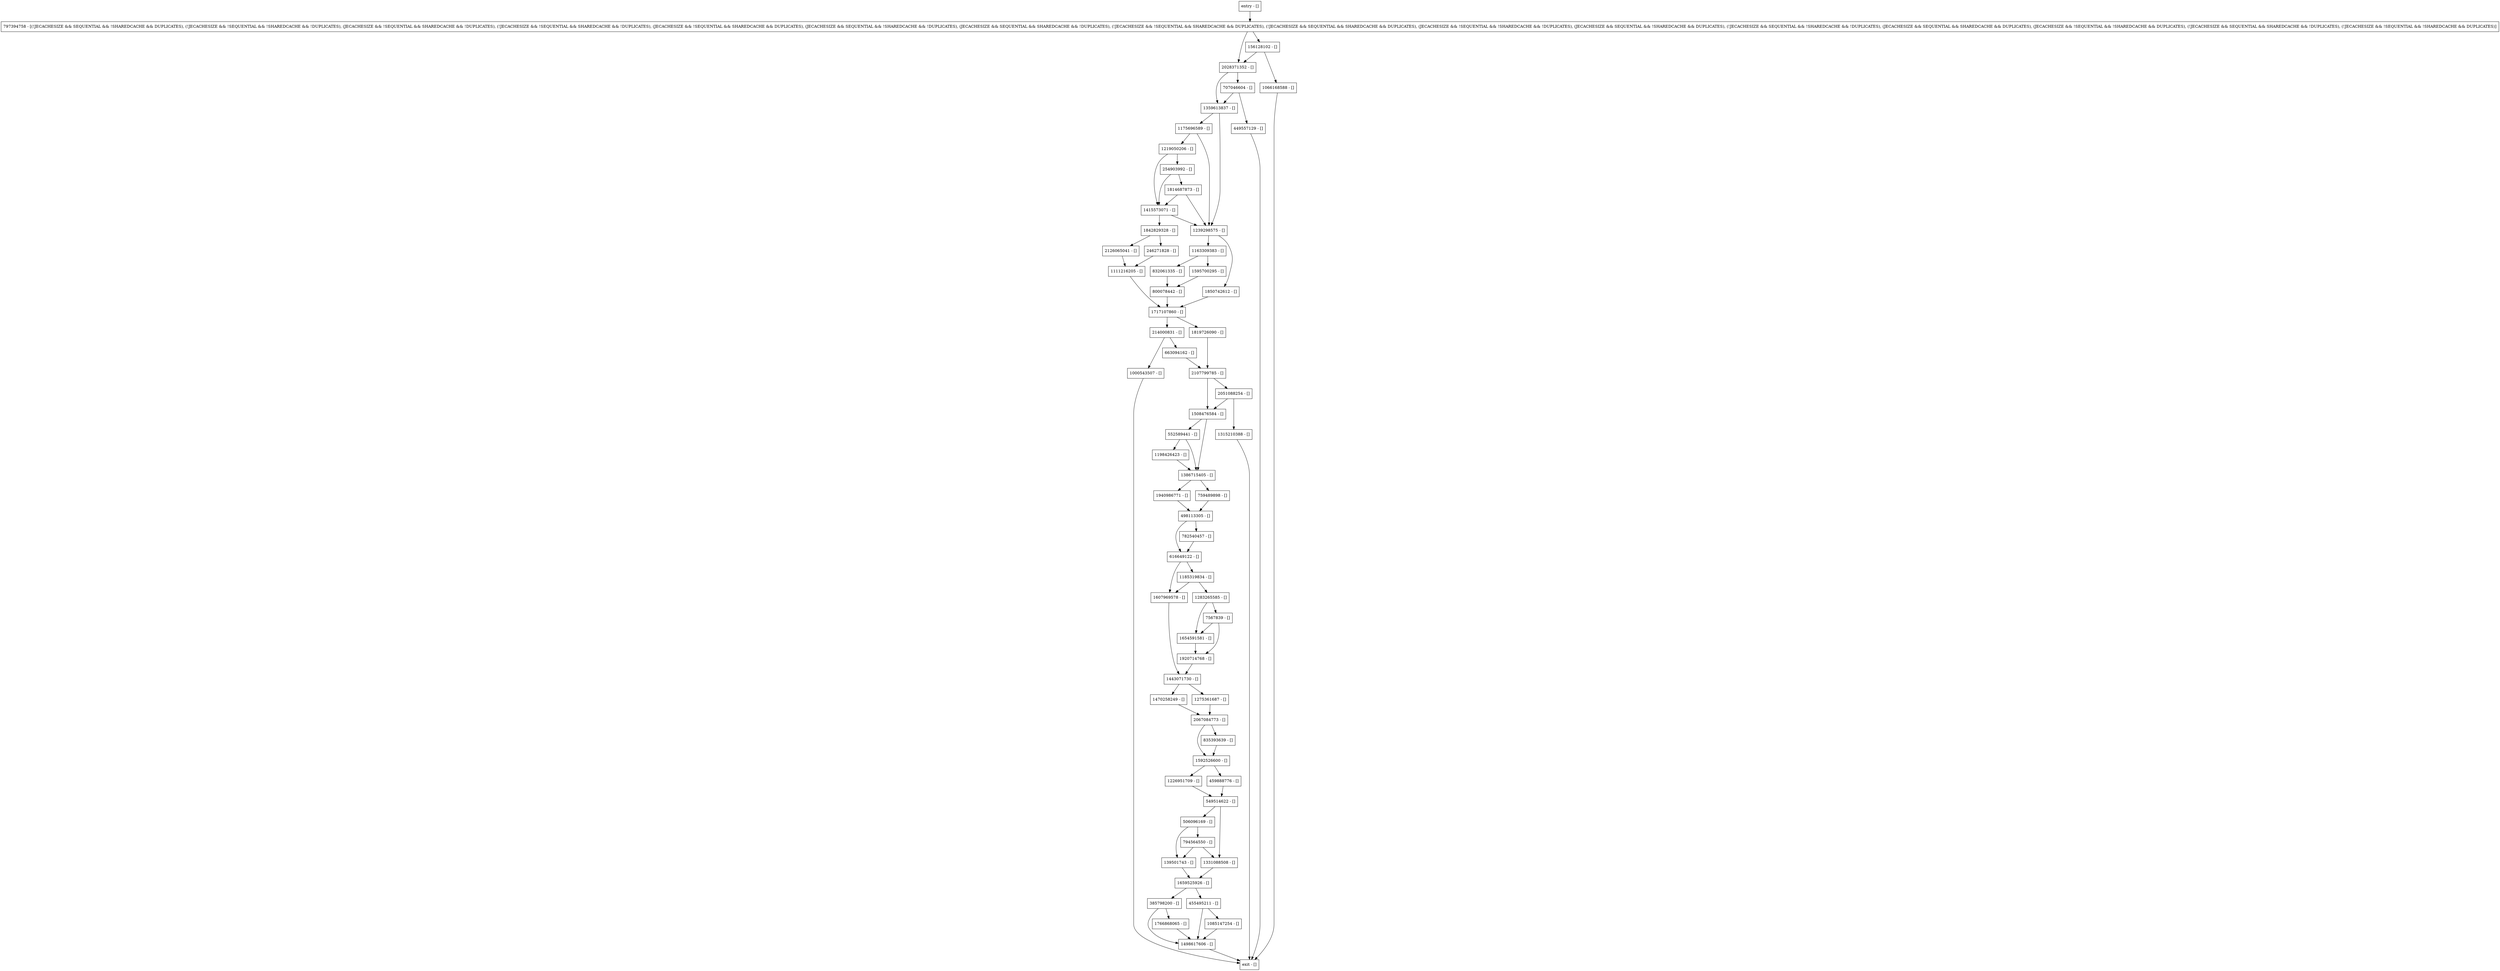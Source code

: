 digraph updateRecordInternal {
node [shape=record];
1508476584 [label="1508476584 - []"];
1607969578 [label="1607969578 - []"];
1498617606 [label="1498617606 - []"];
707046604 [label="707046604 - []"];
616649122 [label="616649122 - []"];
1359613837 [label="1359613837 - []"];
1000543507 [label="1000543507 - []"];
1226951709 [label="1226951709 - []"];
2028371352 [label="2028371352 - []"];
2051088254 [label="2051088254 - []"];
794564550 [label="794564550 - []"];
1185319834 [label="1185319834 - []"];
2126065041 [label="2126065041 - []"];
506096169 [label="506096169 - []"];
832061335 [label="832061335 - []"];
214000831 [label="214000831 - []"];
1470258249 [label="1470258249 - []"];
782540457 [label="782540457 - []"];
1415573071 [label="1415573071 - []"];
1595700295 [label="1595700295 - []"];
156128102 [label="156128102 - []"];
1111216205 [label="1111216205 - []"];
entry [label="entry - []"];
exit [label="exit - []"];
797394758 [label="797394758 - [(!JECACHESIZE && SEQUENTIAL && !SHAREDCACHE && DUPLICATES), (!JECACHESIZE && !SEQUENTIAL && !SHAREDCACHE && !DUPLICATES), (JECACHESIZE && !SEQUENTIAL && SHAREDCACHE && !DUPLICATES), (!JECACHESIZE && !SEQUENTIAL && SHAREDCACHE && !DUPLICATES), (JECACHESIZE && !SEQUENTIAL && SHAREDCACHE && DUPLICATES), (JECACHESIZE && SEQUENTIAL && !SHAREDCACHE && !DUPLICATES), (JECACHESIZE && SEQUENTIAL && SHAREDCACHE && !DUPLICATES), (!JECACHESIZE && !SEQUENTIAL && SHAREDCACHE && DUPLICATES), (!JECACHESIZE && SEQUENTIAL && SHAREDCACHE && DUPLICATES), (JECACHESIZE && !SEQUENTIAL && !SHAREDCACHE && !DUPLICATES), (JECACHESIZE && SEQUENTIAL && !SHAREDCACHE && DUPLICATES), (!JECACHESIZE && SEQUENTIAL && !SHAREDCACHE && !DUPLICATES), (JECACHESIZE && SEQUENTIAL && SHAREDCACHE && DUPLICATES), (JECACHESIZE && !SEQUENTIAL && !SHAREDCACHE && DUPLICATES), (!JECACHESIZE && SEQUENTIAL && SHAREDCACHE && !DUPLICATES), (!JECACHESIZE && !SEQUENTIAL && !SHAREDCACHE && DUPLICATES)]"];
139501743 [label="139501743 - []"];
1940986771 [label="1940986771 - []"];
2107799785 [label="2107799785 - []"];
246271828 [label="246271828 - []"];
549514622 [label="549514622 - []"];
1198426423 [label="1198426423 - []"];
1163309383 [label="1163309383 - []"];
1592526600 [label="1592526600 - []"];
663094162 [label="663094162 - []"];
1275361687 [label="1275361687 - []"];
835393639 [label="835393639 - []"];
1283265585 [label="1283265585 - []"];
1654591581 [label="1654591581 - []"];
1920714768 [label="1920714768 - []"];
1175696589 [label="1175696589 - []"];
498113305 [label="498113305 - []"];
1315210388 [label="1315210388 - []"];
1842829328 [label="1842829328 - []"];
1085147254 [label="1085147254 - []"];
1850742612 [label="1850742612 - []"];
800078442 [label="800078442 - []"];
759489898 [label="759489898 - []"];
2067084773 [label="2067084773 - []"];
1819726090 [label="1819726090 - []"];
1066168588 [label="1066168588 - []"];
1219050206 [label="1219050206 - []"];
7567839 [label="7567839 - []"];
449557129 [label="449557129 - []"];
254903992 [label="254903992 - []"];
1659525926 [label="1659525926 - []"];
1717107860 [label="1717107860 - []"];
385798200 [label="385798200 - []"];
552589441 [label="552589441 - []"];
1766868065 [label="1766868065 - []"];
1814687873 [label="1814687873 - []"];
459888776 [label="459888776 - []"];
455495211 [label="455495211 - []"];
1239298575 [label="1239298575 - []"];
1386715405 [label="1386715405 - []"];
1443071730 [label="1443071730 - []"];
1331088508 [label="1331088508 - []"];
entry;
exit;
1508476584 -> 1386715405;
1508476584 -> 552589441;
1607969578 -> 1443071730;
1498617606 -> exit;
707046604 -> 449557129;
707046604 -> 1359613837;
616649122 -> 1607969578;
616649122 -> 1185319834;
1359613837 -> 1239298575;
1359613837 -> 1175696589;
1000543507 -> exit;
1226951709 -> 549514622;
2028371352 -> 707046604;
2028371352 -> 1359613837;
2051088254 -> 1508476584;
2051088254 -> 1315210388;
794564550 -> 139501743;
794564550 -> 1331088508;
1185319834 -> 1607969578;
1185319834 -> 1283265585;
2126065041 -> 1111216205;
506096169 -> 794564550;
506096169 -> 139501743;
832061335 -> 800078442;
214000831 -> 663094162;
214000831 -> 1000543507;
1470258249 -> 2067084773;
782540457 -> 616649122;
1415573071 -> 1239298575;
1415573071 -> 1842829328;
1595700295 -> 800078442;
156128102 -> 1066168588;
156128102 -> 2028371352;
1111216205 -> 1717107860;
entry -> 797394758;
797394758 -> 156128102;
797394758 -> 2028371352;
139501743 -> 1659525926;
1940986771 -> 498113305;
2107799785 -> 1508476584;
2107799785 -> 2051088254;
246271828 -> 1111216205;
549514622 -> 506096169;
549514622 -> 1331088508;
1198426423 -> 1386715405;
1163309383 -> 832061335;
1163309383 -> 1595700295;
1592526600 -> 459888776;
1592526600 -> 1226951709;
663094162 -> 2107799785;
1275361687 -> 2067084773;
835393639 -> 1592526600;
1283265585 -> 7567839;
1283265585 -> 1654591581;
1654591581 -> 1920714768;
1920714768 -> 1443071730;
1175696589 -> 1239298575;
1175696589 -> 1219050206;
498113305 -> 782540457;
498113305 -> 616649122;
1315210388 -> exit;
1842829328 -> 2126065041;
1842829328 -> 246271828;
1085147254 -> 1498617606;
1850742612 -> 1717107860;
800078442 -> 1717107860;
759489898 -> 498113305;
2067084773 -> 1592526600;
2067084773 -> 835393639;
1819726090 -> 2107799785;
1066168588 -> exit;
1219050206 -> 254903992;
1219050206 -> 1415573071;
7567839 -> 1920714768;
7567839 -> 1654591581;
449557129 -> exit;
254903992 -> 1814687873;
254903992 -> 1415573071;
1659525926 -> 455495211;
1659525926 -> 385798200;
1717107860 -> 1819726090;
1717107860 -> 214000831;
385798200 -> 1498617606;
385798200 -> 1766868065;
552589441 -> 1198426423;
552589441 -> 1386715405;
1766868065 -> 1498617606;
1814687873 -> 1239298575;
1814687873 -> 1415573071;
459888776 -> 549514622;
455495211 -> 1498617606;
455495211 -> 1085147254;
1239298575 -> 1163309383;
1239298575 -> 1850742612;
1386715405 -> 1940986771;
1386715405 -> 759489898;
1443071730 -> 1470258249;
1443071730 -> 1275361687;
1331088508 -> 1659525926;
}
